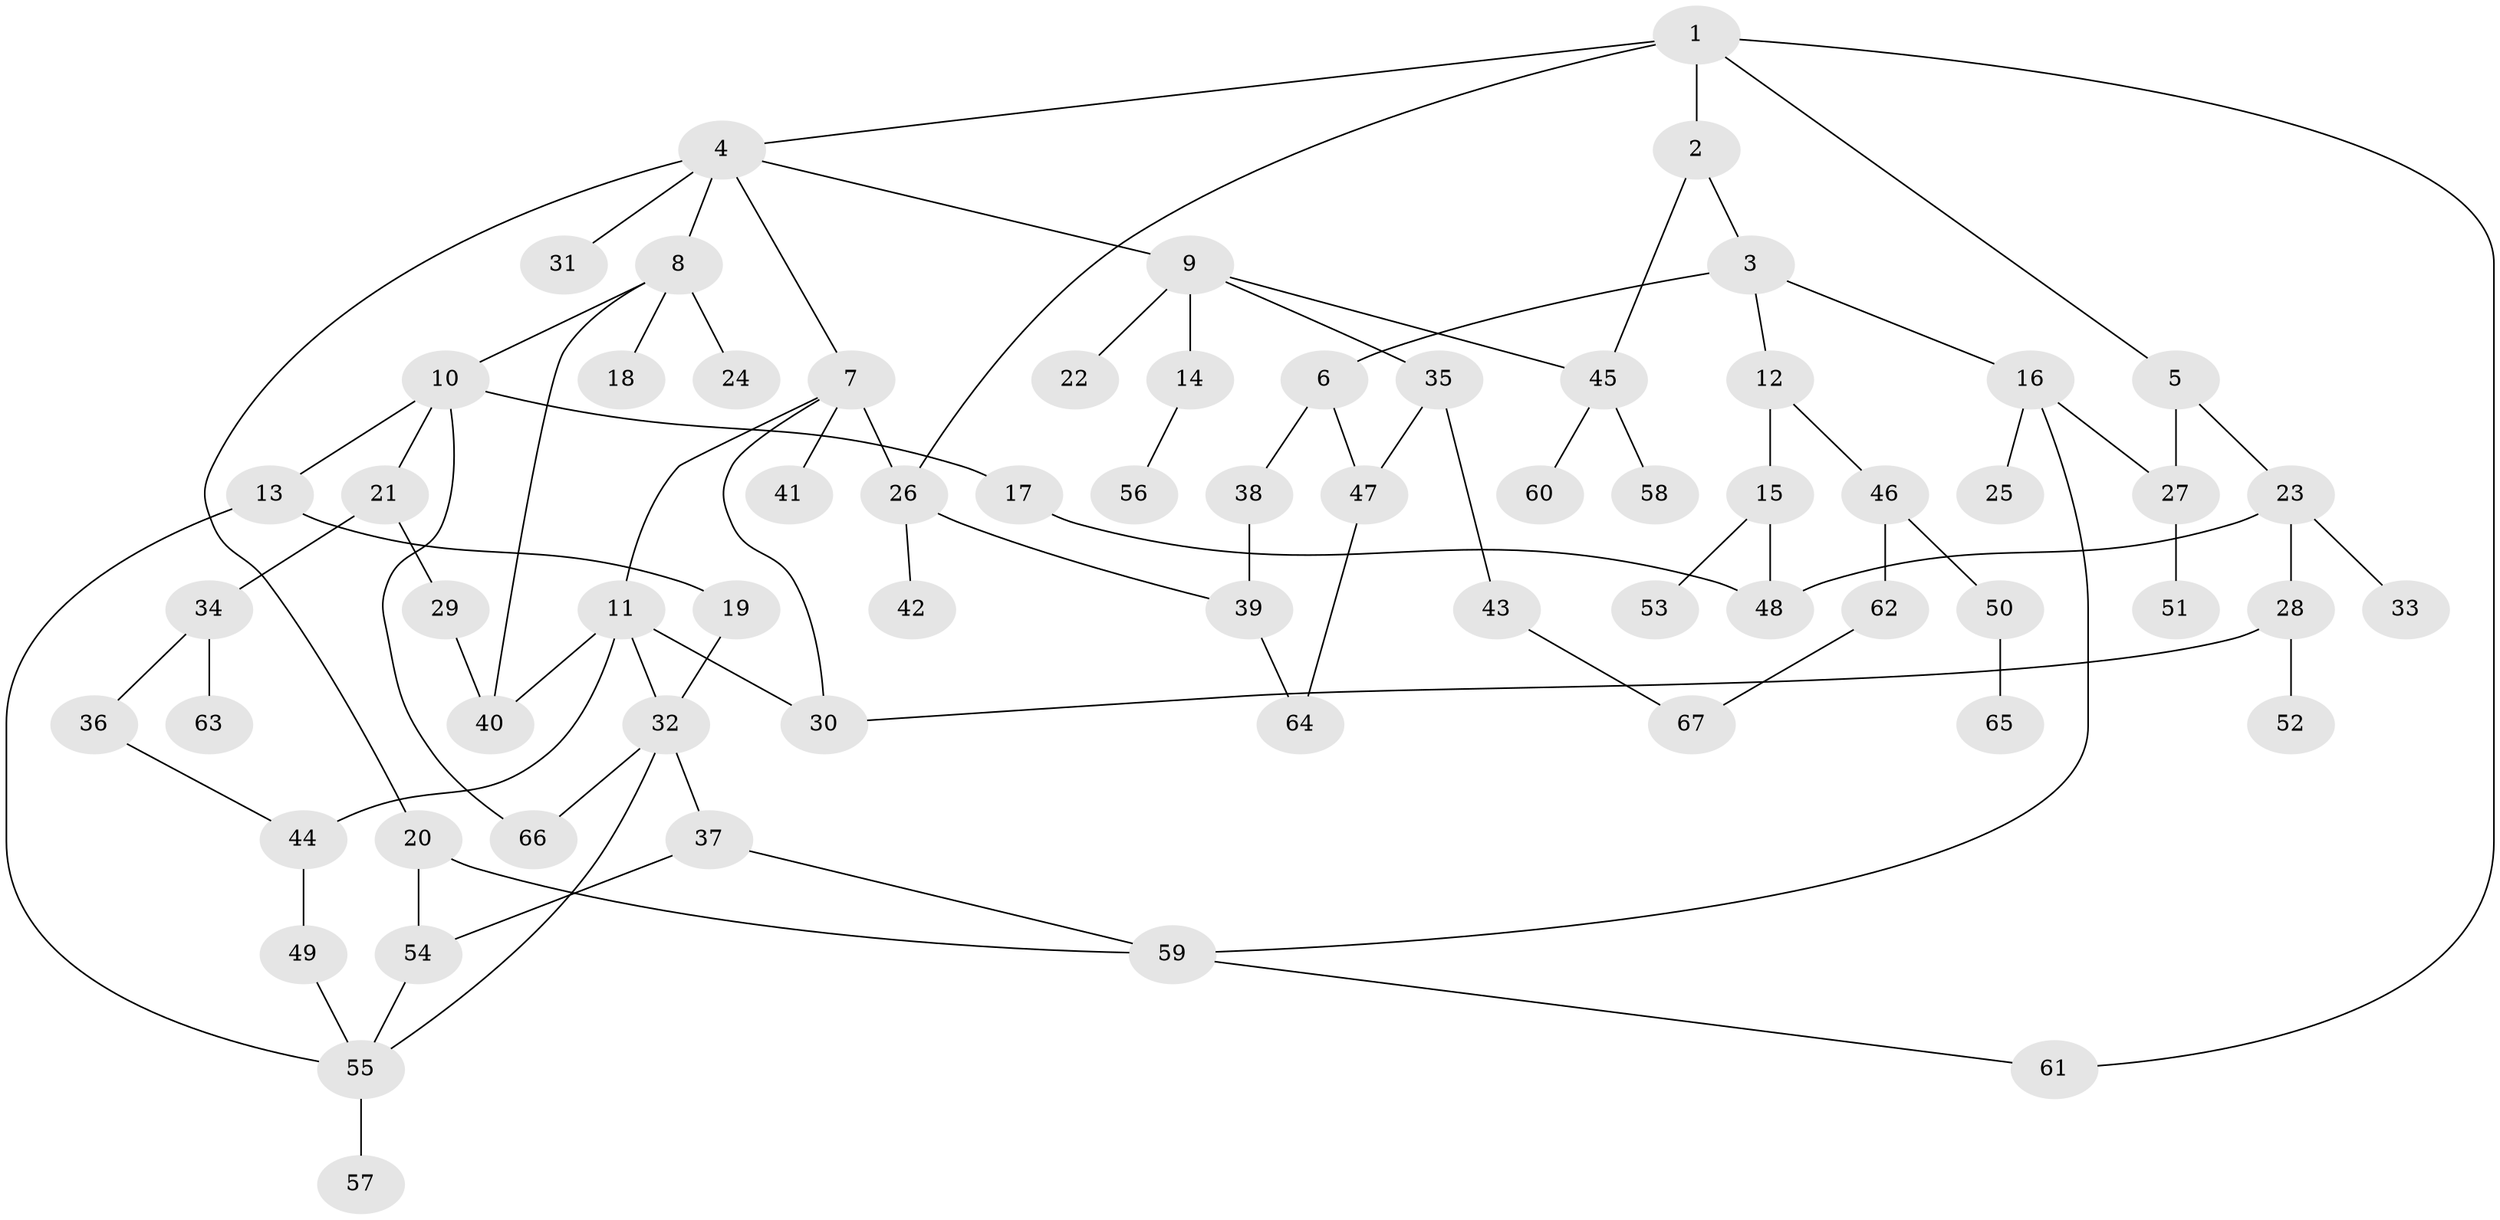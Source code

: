 // Generated by graph-tools (version 1.1) at 2025/25/03/09/25 03:25:27]
// undirected, 67 vertices, 89 edges
graph export_dot {
graph [start="1"]
  node [color=gray90,style=filled];
  1;
  2;
  3;
  4;
  5;
  6;
  7;
  8;
  9;
  10;
  11;
  12;
  13;
  14;
  15;
  16;
  17;
  18;
  19;
  20;
  21;
  22;
  23;
  24;
  25;
  26;
  27;
  28;
  29;
  30;
  31;
  32;
  33;
  34;
  35;
  36;
  37;
  38;
  39;
  40;
  41;
  42;
  43;
  44;
  45;
  46;
  47;
  48;
  49;
  50;
  51;
  52;
  53;
  54;
  55;
  56;
  57;
  58;
  59;
  60;
  61;
  62;
  63;
  64;
  65;
  66;
  67;
  1 -- 2;
  1 -- 4;
  1 -- 5;
  1 -- 61;
  1 -- 26;
  2 -- 3;
  2 -- 45;
  3 -- 6;
  3 -- 12;
  3 -- 16;
  4 -- 7;
  4 -- 8;
  4 -- 9;
  4 -- 20;
  4 -- 31;
  5 -- 23;
  5 -- 27;
  6 -- 38;
  6 -- 47;
  7 -- 11;
  7 -- 26;
  7 -- 41;
  7 -- 30;
  8 -- 10;
  8 -- 18;
  8 -- 24;
  8 -- 40;
  9 -- 14;
  9 -- 22;
  9 -- 35;
  9 -- 45;
  10 -- 13;
  10 -- 17;
  10 -- 21;
  10 -- 66;
  11 -- 44;
  11 -- 30;
  11 -- 40;
  11 -- 32;
  12 -- 15;
  12 -- 46;
  13 -- 19;
  13 -- 55;
  14 -- 56;
  15 -- 53;
  15 -- 48;
  16 -- 25;
  16 -- 27;
  16 -- 59;
  17 -- 48;
  19 -- 32;
  20 -- 54;
  20 -- 59;
  21 -- 29;
  21 -- 34;
  23 -- 28;
  23 -- 33;
  23 -- 48;
  26 -- 42;
  26 -- 39;
  27 -- 51;
  28 -- 30;
  28 -- 52;
  29 -- 40;
  32 -- 37;
  32 -- 55;
  32 -- 66;
  34 -- 36;
  34 -- 63;
  35 -- 43;
  35 -- 47;
  36 -- 44;
  37 -- 54;
  37 -- 59;
  38 -- 39;
  39 -- 64;
  43 -- 67;
  44 -- 49;
  45 -- 58;
  45 -- 60;
  46 -- 50;
  46 -- 62;
  47 -- 64;
  49 -- 55;
  50 -- 65;
  54 -- 55;
  55 -- 57;
  59 -- 61;
  62 -- 67;
}
